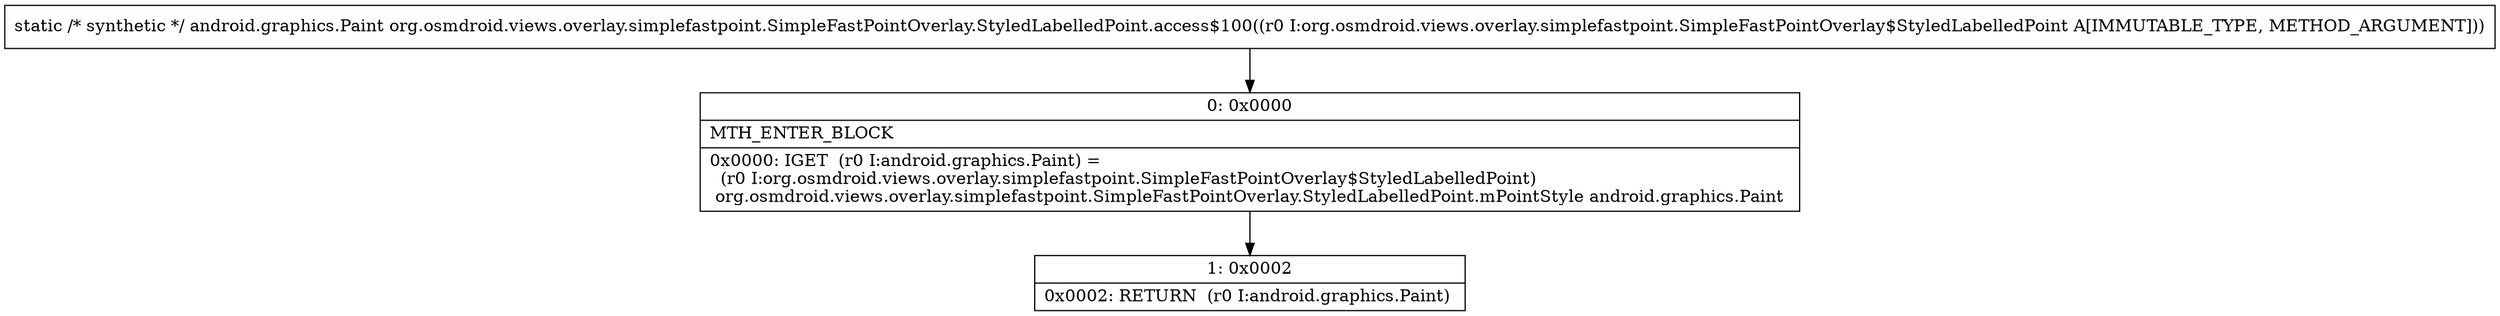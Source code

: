 digraph "CFG fororg.osmdroid.views.overlay.simplefastpoint.SimpleFastPointOverlay.StyledLabelledPoint.access$100(Lorg\/osmdroid\/views\/overlay\/simplefastpoint\/SimpleFastPointOverlay$StyledLabelledPoint;)Landroid\/graphics\/Paint;" {
Node_0 [shape=record,label="{0\:\ 0x0000|MTH_ENTER_BLOCK\l|0x0000: IGET  (r0 I:android.graphics.Paint) = \l  (r0 I:org.osmdroid.views.overlay.simplefastpoint.SimpleFastPointOverlay$StyledLabelledPoint)\l org.osmdroid.views.overlay.simplefastpoint.SimpleFastPointOverlay.StyledLabelledPoint.mPointStyle android.graphics.Paint \l}"];
Node_1 [shape=record,label="{1\:\ 0x0002|0x0002: RETURN  (r0 I:android.graphics.Paint) \l}"];
MethodNode[shape=record,label="{static \/* synthetic *\/ android.graphics.Paint org.osmdroid.views.overlay.simplefastpoint.SimpleFastPointOverlay.StyledLabelledPoint.access$100((r0 I:org.osmdroid.views.overlay.simplefastpoint.SimpleFastPointOverlay$StyledLabelledPoint A[IMMUTABLE_TYPE, METHOD_ARGUMENT])) }"];
MethodNode -> Node_0;
Node_0 -> Node_1;
}

